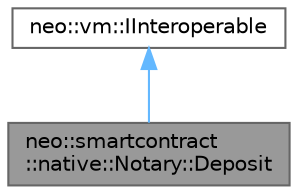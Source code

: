 digraph "neo::smartcontract::native::Notary::Deposit"
{
 // LATEX_PDF_SIZE
  bgcolor="transparent";
  edge [fontname=Helvetica,fontsize=10,labelfontname=Helvetica,labelfontsize=10];
  node [fontname=Helvetica,fontsize=10,shape=box,height=0.2,width=0.4];
  Node1 [id="Node000001",label="neo::smartcontract\l::native::Notary::Deposit",height=0.2,width=0.4,color="gray40", fillcolor="grey60", style="filled", fontcolor="black",tooltip="The deposit class."];
  Node2 -> Node1 [id="edge1_Node000001_Node000002",dir="back",color="steelblue1",style="solid",tooltip=" "];
  Node2 [id="Node000002",label="neo::vm::IInteroperable",height=0.2,width=0.4,color="gray40", fillcolor="white", style="filled",URL="$classneo_1_1vm_1_1_i_interoperable.html",tooltip="Interface for objects that can be converted to/from VM stack items."];
}
